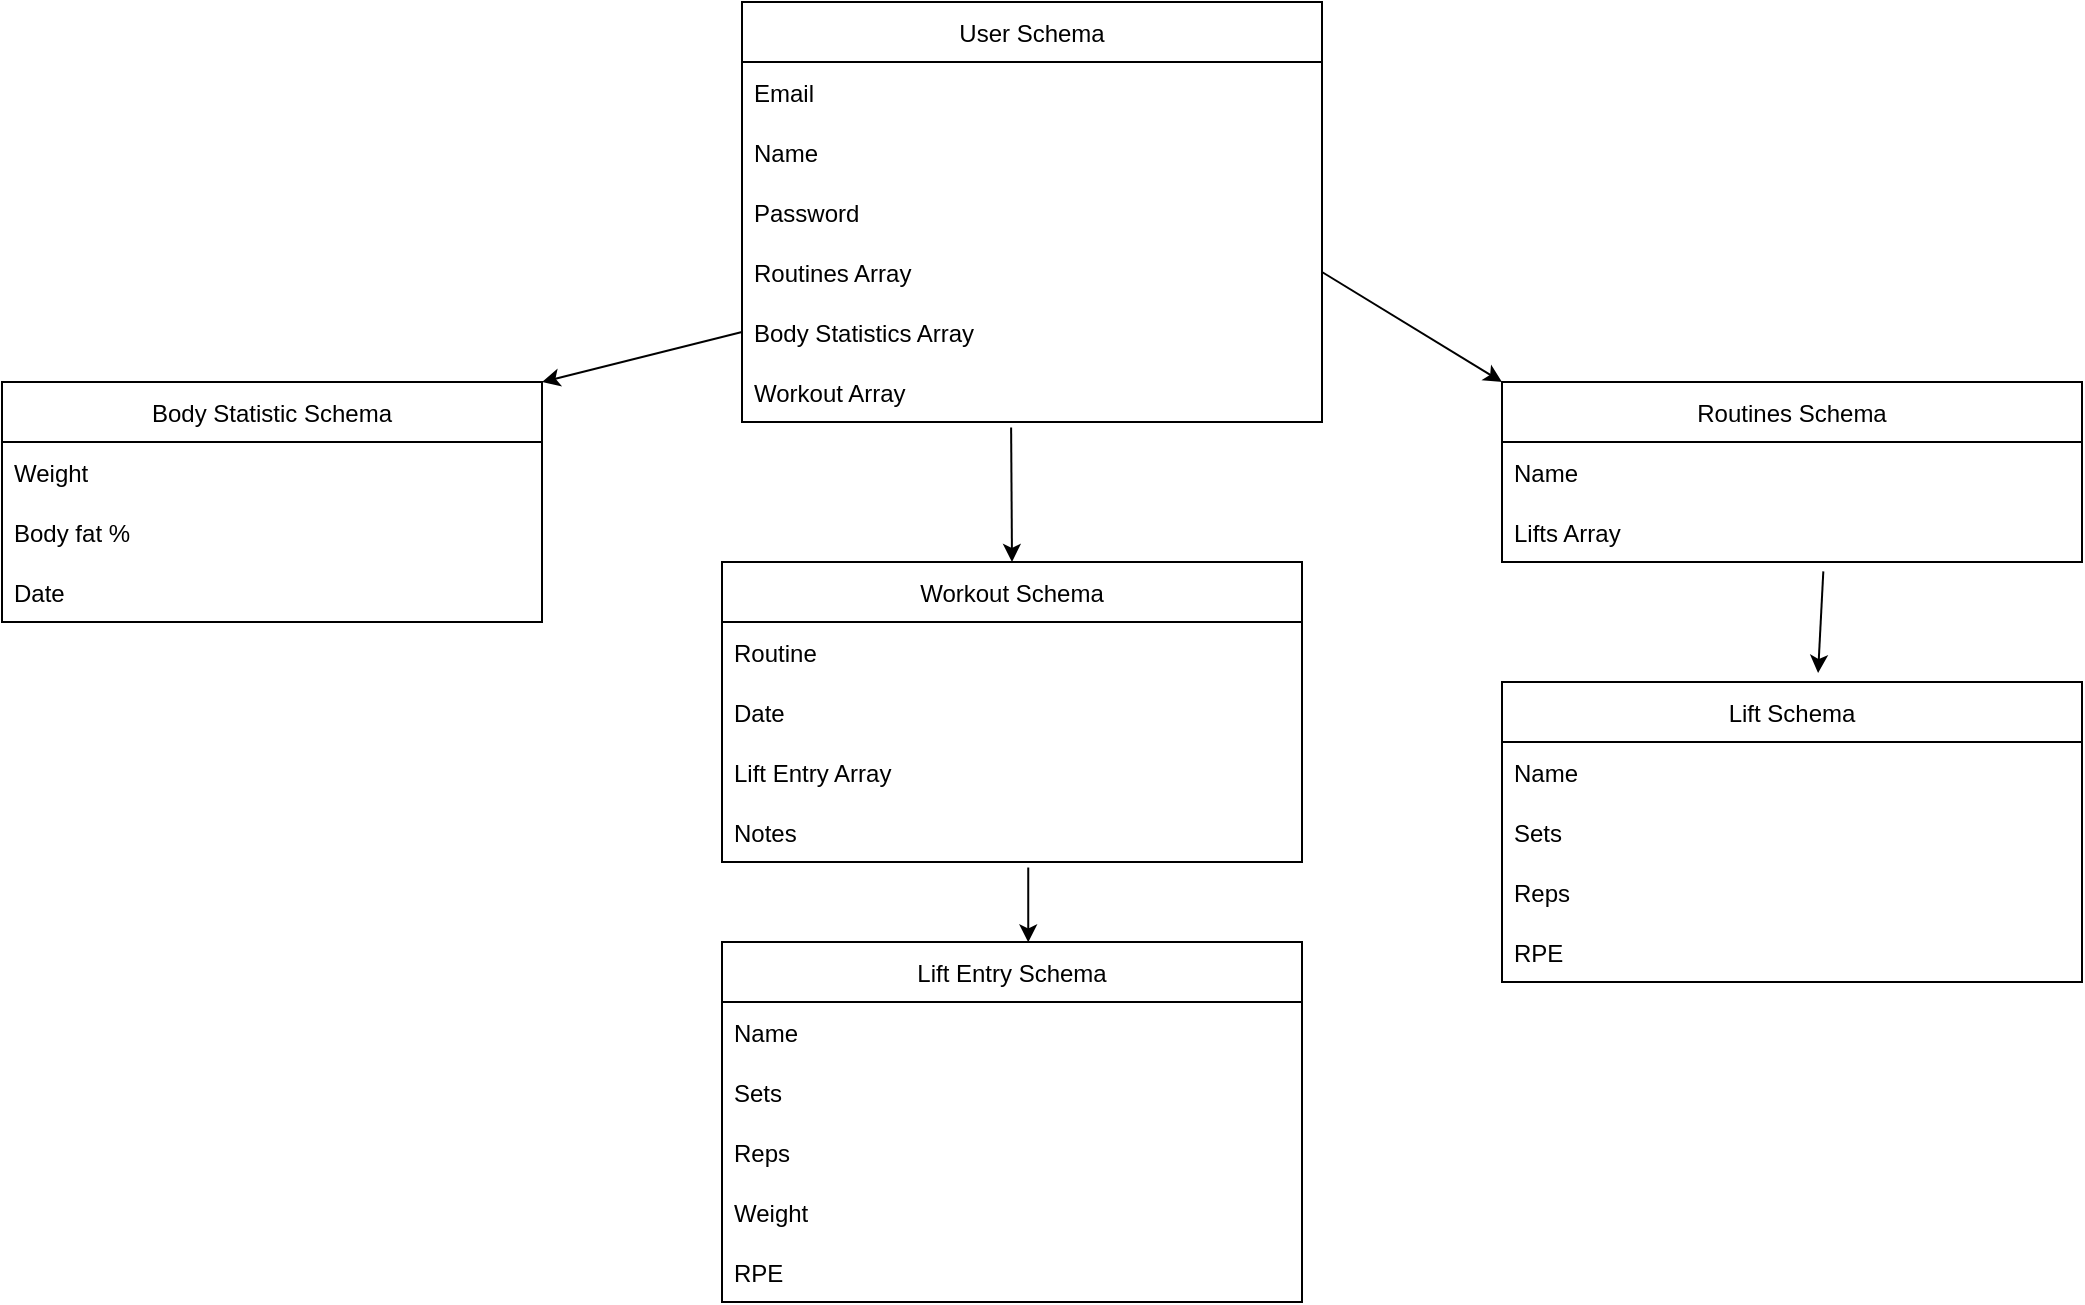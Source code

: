 <mxfile version="18.0.8" type="device"><diagram id="XFUlQJL1sWm5O-uVQzDQ" name="Page-1"><mxGraphModel dx="1833" dy="1451" grid="1" gridSize="10" guides="1" tooltips="1" connect="1" arrows="1" fold="1" page="1" pageScale="1" pageWidth="850" pageHeight="1100" math="0" shadow="0"><root><mxCell id="0"/><mxCell id="1" parent="0"/><mxCell id="qw_NJvQttrd-YqbJSeGD-2" value="User Schema" style="swimlane;fontStyle=0;childLayout=stackLayout;horizontal=1;startSize=30;horizontalStack=0;resizeParent=1;resizeParentMax=0;resizeLast=0;collapsible=1;marginBottom=0;" vertex="1" parent="1"><mxGeometry x="180" y="210" width="290" height="210" as="geometry"/></mxCell><mxCell id="qw_NJvQttrd-YqbJSeGD-3" value="Email   " style="text;strokeColor=none;fillColor=none;align=left;verticalAlign=middle;spacingLeft=4;spacingRight=4;overflow=hidden;points=[[0,0.5],[1,0.5]];portConstraint=eastwest;rotatable=0;" vertex="1" parent="qw_NJvQttrd-YqbJSeGD-2"><mxGeometry y="30" width="290" height="30" as="geometry"/></mxCell><mxCell id="qw_NJvQttrd-YqbJSeGD-4" value="Name" style="text;strokeColor=none;fillColor=none;align=left;verticalAlign=middle;spacingLeft=4;spacingRight=4;overflow=hidden;points=[[0,0.5],[1,0.5]];portConstraint=eastwest;rotatable=0;" vertex="1" parent="qw_NJvQttrd-YqbJSeGD-2"><mxGeometry y="60" width="290" height="30" as="geometry"/></mxCell><mxCell id="qw_NJvQttrd-YqbJSeGD-5" value="Password" style="text;strokeColor=none;fillColor=none;align=left;verticalAlign=middle;spacingLeft=4;spacingRight=4;overflow=hidden;points=[[0,0.5],[1,0.5]];portConstraint=eastwest;rotatable=0;" vertex="1" parent="qw_NJvQttrd-YqbJSeGD-2"><mxGeometry y="90" width="290" height="30" as="geometry"/></mxCell><mxCell id="qw_NJvQttrd-YqbJSeGD-7" value="Routines Array" style="text;strokeColor=none;fillColor=none;align=left;verticalAlign=middle;spacingLeft=4;spacingRight=4;overflow=hidden;points=[[0,0.5],[1,0.5]];portConstraint=eastwest;rotatable=0;" vertex="1" parent="qw_NJvQttrd-YqbJSeGD-2"><mxGeometry y="120" width="290" height="30" as="geometry"/></mxCell><mxCell id="qw_NJvQttrd-YqbJSeGD-6" value="Body Statistics Array" style="text;strokeColor=none;fillColor=none;align=left;verticalAlign=middle;spacingLeft=4;spacingRight=4;overflow=hidden;points=[[0,0.5],[1,0.5]];portConstraint=eastwest;rotatable=0;" vertex="1" parent="qw_NJvQttrd-YqbJSeGD-2"><mxGeometry y="150" width="290" height="30" as="geometry"/></mxCell><mxCell id="qw_NJvQttrd-YqbJSeGD-55" value="Workout Array" style="text;strokeColor=none;fillColor=none;align=left;verticalAlign=middle;spacingLeft=4;spacingRight=4;overflow=hidden;points=[[0,0.5],[1,0.5]];portConstraint=eastwest;rotatable=0;" vertex="1" parent="qw_NJvQttrd-YqbJSeGD-2"><mxGeometry y="180" width="290" height="30" as="geometry"/></mxCell><mxCell id="qw_NJvQttrd-YqbJSeGD-9" value="Body Statistic Schema" style="swimlane;fontStyle=0;childLayout=stackLayout;horizontal=1;startSize=30;horizontalStack=0;resizeParent=1;resizeParentMax=0;resizeLast=0;collapsible=1;marginBottom=0;" vertex="1" parent="1"><mxGeometry x="-190" y="400" width="270" height="120" as="geometry"/></mxCell><mxCell id="qw_NJvQttrd-YqbJSeGD-11" value="Weight" style="text;strokeColor=none;fillColor=none;align=left;verticalAlign=middle;spacingLeft=4;spacingRight=4;overflow=hidden;points=[[0,0.5],[1,0.5]];portConstraint=eastwest;rotatable=0;" vertex="1" parent="qw_NJvQttrd-YqbJSeGD-9"><mxGeometry y="30" width="270" height="30" as="geometry"/></mxCell><mxCell id="qw_NJvQttrd-YqbJSeGD-13" value="Body fat %" style="text;strokeColor=none;fillColor=none;align=left;verticalAlign=middle;spacingLeft=4;spacingRight=4;overflow=hidden;points=[[0,0.5],[1,0.5]];portConstraint=eastwest;rotatable=0;" vertex="1" parent="qw_NJvQttrd-YqbJSeGD-9"><mxGeometry y="60" width="270" height="30" as="geometry"/></mxCell><mxCell id="qw_NJvQttrd-YqbJSeGD-14" value="Date" style="text;strokeColor=none;fillColor=none;align=left;verticalAlign=middle;spacingLeft=4;spacingRight=4;overflow=hidden;points=[[0,0.5],[1,0.5]];portConstraint=eastwest;rotatable=0;" vertex="1" parent="qw_NJvQttrd-YqbJSeGD-9"><mxGeometry y="90" width="270" height="30" as="geometry"/></mxCell><mxCell id="qw_NJvQttrd-YqbJSeGD-16" value="" style="endArrow=classic;html=1;rounded=0;entryX=1;entryY=0;entryDx=0;entryDy=0;exitX=0;exitY=0.5;exitDx=0;exitDy=0;" edge="1" parent="1" source="qw_NJvQttrd-YqbJSeGD-6" target="qw_NJvQttrd-YqbJSeGD-9"><mxGeometry width="50" height="50" relative="1" as="geometry"><mxPoint x="100" y="410" as="sourcePoint"/><mxPoint x="150" y="360" as="targetPoint"/></mxGeometry></mxCell><mxCell id="qw_NJvQttrd-YqbJSeGD-17" value="Routines Schema" style="swimlane;fontStyle=0;childLayout=stackLayout;horizontal=1;startSize=30;horizontalStack=0;resizeParent=1;resizeParentMax=0;resizeLast=0;collapsible=1;marginBottom=0;" vertex="1" parent="1"><mxGeometry x="560" y="400" width="290" height="90" as="geometry"/></mxCell><mxCell id="qw_NJvQttrd-YqbJSeGD-19" value="Name" style="text;strokeColor=none;fillColor=none;align=left;verticalAlign=middle;spacingLeft=4;spacingRight=4;overflow=hidden;points=[[0,0.5],[1,0.5]];portConstraint=eastwest;rotatable=0;" vertex="1" parent="qw_NJvQttrd-YqbJSeGD-17"><mxGeometry y="30" width="290" height="30" as="geometry"/></mxCell><mxCell id="qw_NJvQttrd-YqbJSeGD-20" value="Lifts Array" style="text;strokeColor=none;fillColor=none;align=left;verticalAlign=middle;spacingLeft=4;spacingRight=4;overflow=hidden;points=[[0,0.5],[1,0.5]];portConstraint=eastwest;rotatable=0;" vertex="1" parent="qw_NJvQttrd-YqbJSeGD-17"><mxGeometry y="60" width="290" height="30" as="geometry"/></mxCell><mxCell id="qw_NJvQttrd-YqbJSeGD-25" value="" style="endArrow=classic;html=1;rounded=0;entryX=0;entryY=0;entryDx=0;entryDy=0;exitX=1;exitY=0.5;exitDx=0;exitDy=0;" edge="1" parent="1" source="qw_NJvQttrd-YqbJSeGD-7" target="qw_NJvQttrd-YqbJSeGD-17"><mxGeometry width="50" height="50" relative="1" as="geometry"><mxPoint x="340" y="440" as="sourcePoint"/><mxPoint x="390" y="390" as="targetPoint"/></mxGeometry></mxCell><mxCell id="qw_NJvQttrd-YqbJSeGD-26" value="Lift Schema" style="swimlane;fontStyle=0;childLayout=stackLayout;horizontal=1;startSize=30;horizontalStack=0;resizeParent=1;resizeParentMax=0;resizeLast=0;collapsible=1;marginBottom=0;" vertex="1" parent="1"><mxGeometry x="560" y="550" width="290" height="150" as="geometry"/></mxCell><mxCell id="qw_NJvQttrd-YqbJSeGD-27" value="Name" style="text;strokeColor=none;fillColor=none;align=left;verticalAlign=middle;spacingLeft=4;spacingRight=4;overflow=hidden;points=[[0,0.5],[1,0.5]];portConstraint=eastwest;rotatable=0;" vertex="1" parent="qw_NJvQttrd-YqbJSeGD-26"><mxGeometry y="30" width="290" height="30" as="geometry"/></mxCell><mxCell id="qw_NJvQttrd-YqbJSeGD-28" value="Sets" style="text;strokeColor=none;fillColor=none;align=left;verticalAlign=middle;spacingLeft=4;spacingRight=4;overflow=hidden;points=[[0,0.5],[1,0.5]];portConstraint=eastwest;rotatable=0;" vertex="1" parent="qw_NJvQttrd-YqbJSeGD-26"><mxGeometry y="60" width="290" height="30" as="geometry"/></mxCell><mxCell id="qw_NJvQttrd-YqbJSeGD-33" value="Reps" style="text;strokeColor=none;fillColor=none;align=left;verticalAlign=middle;spacingLeft=4;spacingRight=4;overflow=hidden;points=[[0,0.5],[1,0.5]];portConstraint=eastwest;rotatable=0;" vertex="1" parent="qw_NJvQttrd-YqbJSeGD-26"><mxGeometry y="90" width="290" height="30" as="geometry"/></mxCell><mxCell id="qw_NJvQttrd-YqbJSeGD-53" value="RPE" style="text;strokeColor=none;fillColor=none;align=left;verticalAlign=middle;spacingLeft=4;spacingRight=4;overflow=hidden;points=[[0,0.5],[1,0.5]];portConstraint=eastwest;rotatable=0;" vertex="1" parent="qw_NJvQttrd-YqbJSeGD-26"><mxGeometry y="120" width="290" height="30" as="geometry"/></mxCell><mxCell id="qw_NJvQttrd-YqbJSeGD-31" value="" style="endArrow=classic;html=1;rounded=0;entryX=0.545;entryY=-0.03;entryDx=0;entryDy=0;entryPerimeter=0;exitX=0.554;exitY=1.156;exitDx=0;exitDy=0;exitPerimeter=0;" edge="1" parent="1" source="qw_NJvQttrd-YqbJSeGD-20" target="qw_NJvQttrd-YqbJSeGD-26"><mxGeometry width="50" height="50" relative="1" as="geometry"><mxPoint x="718" y="520" as="sourcePoint"/><mxPoint x="350" y="530" as="targetPoint"/></mxGeometry></mxCell><mxCell id="qw_NJvQttrd-YqbJSeGD-35" value="Workout Schema" style="swimlane;fontStyle=0;childLayout=stackLayout;horizontal=1;startSize=30;horizontalStack=0;resizeParent=1;resizeParentMax=0;resizeLast=0;collapsible=1;marginBottom=0;" vertex="1" parent="1"><mxGeometry x="170" y="490" width="290" height="150" as="geometry"/></mxCell><mxCell id="qw_NJvQttrd-YqbJSeGD-36" value="Routine" style="text;strokeColor=none;fillColor=none;align=left;verticalAlign=middle;spacingLeft=4;spacingRight=4;overflow=hidden;points=[[0,0.5],[1,0.5]];portConstraint=eastwest;rotatable=0;" vertex="1" parent="qw_NJvQttrd-YqbJSeGD-35"><mxGeometry y="30" width="290" height="30" as="geometry"/></mxCell><mxCell id="qw_NJvQttrd-YqbJSeGD-37" value="Date" style="text;strokeColor=none;fillColor=none;align=left;verticalAlign=middle;spacingLeft=4;spacingRight=4;overflow=hidden;points=[[0,0.5],[1,0.5]];portConstraint=eastwest;rotatable=0;" vertex="1" parent="qw_NJvQttrd-YqbJSeGD-35"><mxGeometry y="60" width="290" height="30" as="geometry"/></mxCell><mxCell id="qw_NJvQttrd-YqbJSeGD-45" value="Lift Entry Array" style="text;strokeColor=none;fillColor=none;align=left;verticalAlign=middle;spacingLeft=4;spacingRight=4;overflow=hidden;points=[[0,0.5],[1,0.5]];portConstraint=eastwest;rotatable=0;" vertex="1" parent="qw_NJvQttrd-YqbJSeGD-35"><mxGeometry y="90" width="290" height="30" as="geometry"/></mxCell><mxCell id="qw_NJvQttrd-YqbJSeGD-32" value="Notes" style="text;strokeColor=none;fillColor=none;align=left;verticalAlign=middle;spacingLeft=4;spacingRight=4;overflow=hidden;points=[[0,0.5],[1,0.5]];portConstraint=eastwest;rotatable=0;" vertex="1" parent="qw_NJvQttrd-YqbJSeGD-35"><mxGeometry y="120" width="290" height="30" as="geometry"/></mxCell><mxCell id="qw_NJvQttrd-YqbJSeGD-40" value="Lift Entry Schema" style="swimlane;fontStyle=0;childLayout=stackLayout;horizontal=1;startSize=30;horizontalStack=0;resizeParent=1;resizeParentMax=0;resizeLast=0;collapsible=1;marginBottom=0;" vertex="1" parent="1"><mxGeometry x="170" y="680" width="290" height="180" as="geometry"/></mxCell><mxCell id="qw_NJvQttrd-YqbJSeGD-41" value="Name" style="text;strokeColor=none;fillColor=none;align=left;verticalAlign=middle;spacingLeft=4;spacingRight=4;overflow=hidden;points=[[0,0.5],[1,0.5]];portConstraint=eastwest;rotatable=0;" vertex="1" parent="qw_NJvQttrd-YqbJSeGD-40"><mxGeometry y="30" width="290" height="30" as="geometry"/></mxCell><mxCell id="qw_NJvQttrd-YqbJSeGD-42" value="Sets" style="text;strokeColor=none;fillColor=none;align=left;verticalAlign=middle;spacingLeft=4;spacingRight=4;overflow=hidden;points=[[0,0.5],[1,0.5]];portConstraint=eastwest;rotatable=0;" vertex="1" parent="qw_NJvQttrd-YqbJSeGD-40"><mxGeometry y="60" width="290" height="30" as="geometry"/></mxCell><mxCell id="qw_NJvQttrd-YqbJSeGD-43" value="Reps" style="text;strokeColor=none;fillColor=none;align=left;verticalAlign=middle;spacingLeft=4;spacingRight=4;overflow=hidden;points=[[0,0.5],[1,0.5]];portConstraint=eastwest;rotatable=0;" vertex="1" parent="qw_NJvQttrd-YqbJSeGD-40"><mxGeometry y="90" width="290" height="30" as="geometry"/></mxCell><mxCell id="qw_NJvQttrd-YqbJSeGD-44" value="Weight" style="text;strokeColor=none;fillColor=none;align=left;verticalAlign=middle;spacingLeft=4;spacingRight=4;overflow=hidden;points=[[0,0.5],[1,0.5]];portConstraint=eastwest;rotatable=0;" vertex="1" parent="qw_NJvQttrd-YqbJSeGD-40"><mxGeometry y="120" width="290" height="30" as="geometry"/></mxCell><mxCell id="qw_NJvQttrd-YqbJSeGD-54" value="RPE" style="text;strokeColor=none;fillColor=none;align=left;verticalAlign=middle;spacingLeft=4;spacingRight=4;overflow=hidden;points=[[0,0.5],[1,0.5]];portConstraint=eastwest;rotatable=0;" vertex="1" parent="qw_NJvQttrd-YqbJSeGD-40"><mxGeometry y="150" width="290" height="30" as="geometry"/></mxCell><mxCell id="qw_NJvQttrd-YqbJSeGD-57" value="" style="endArrow=classic;html=1;rounded=0;exitX=0.464;exitY=1.092;exitDx=0;exitDy=0;exitPerimeter=0;entryX=0.5;entryY=0;entryDx=0;entryDy=0;" edge="1" parent="1" source="qw_NJvQttrd-YqbJSeGD-55" target="qw_NJvQttrd-YqbJSeGD-35"><mxGeometry width="50" height="50" relative="1" as="geometry"><mxPoint x="360" y="560" as="sourcePoint"/><mxPoint x="410" y="510" as="targetPoint"/></mxGeometry></mxCell><mxCell id="qw_NJvQttrd-YqbJSeGD-58" value="" style="endArrow=classic;html=1;rounded=0;exitX=0.528;exitY=1.092;exitDx=0;exitDy=0;exitPerimeter=0;entryX=0.528;entryY=0.001;entryDx=0;entryDy=0;entryPerimeter=0;" edge="1" parent="1" source="qw_NJvQttrd-YqbJSeGD-32" target="qw_NJvQttrd-YqbJSeGD-40"><mxGeometry width="50" height="50" relative="1" as="geometry"><mxPoint x="360" y="560" as="sourcePoint"/><mxPoint x="410" y="510" as="targetPoint"/></mxGeometry></mxCell></root></mxGraphModel></diagram></mxfile>
